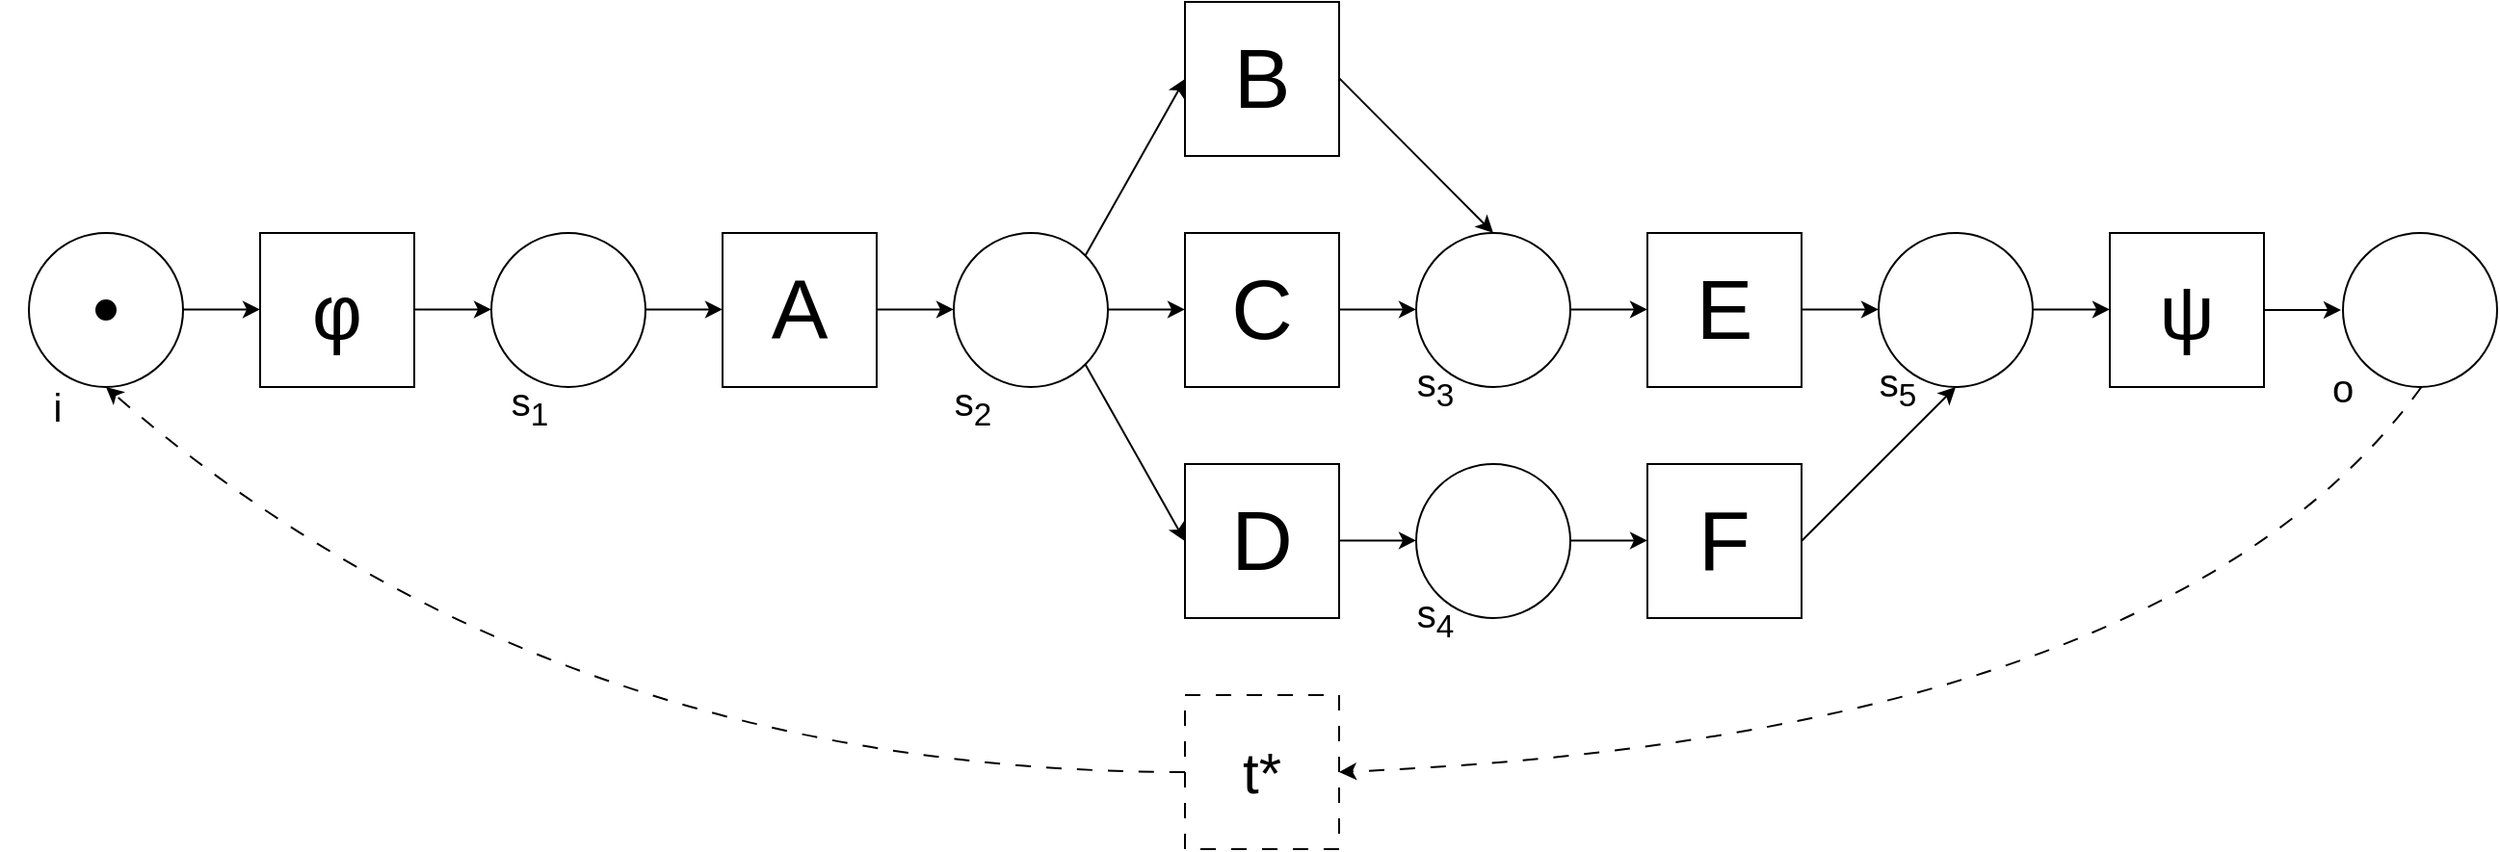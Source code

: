 <mxfile version="24.0.7" type="github">
  <diagram name="Seite-1" id="AIeC6o2E7zESYTgqF4uT">
    <mxGraphModel dx="1687" dy="920" grid="1" gridSize="10" guides="1" tooltips="1" connect="1" arrows="1" fold="1" page="1" pageScale="1" pageWidth="827" pageHeight="1169" math="0" shadow="0">
      <root>
        <mxCell id="0" />
        <mxCell id="1" parent="0" />
        <mxCell id="W5-yfEjw3PZbzGzeQ997-1" value="" style="ellipse;whiteSpace=wrap;html=1;aspect=fixed;" vertex="1" parent="1">
          <mxGeometry x="40" y="240" width="80" height="80" as="geometry" />
        </mxCell>
        <mxCell id="W5-yfEjw3PZbzGzeQ997-2" value="φ" style="rounded=0;whiteSpace=wrap;html=1;fontSize=40;" vertex="1" parent="1">
          <mxGeometry x="160" y="240" width="80" height="80" as="geometry" />
        </mxCell>
        <mxCell id="W5-yfEjw3PZbzGzeQ997-3" value="" style="ellipse;whiteSpace=wrap;html=1;aspect=fixed;" vertex="1" parent="1">
          <mxGeometry x="280" y="240" width="80" height="80" as="geometry" />
        </mxCell>
        <mxCell id="W5-yfEjw3PZbzGzeQ997-4" value="A" style="rounded=0;whiteSpace=wrap;html=1;fontSize=44;" vertex="1" parent="1">
          <mxGeometry x="400" y="240" width="80" height="80" as="geometry" />
        </mxCell>
        <mxCell id="W5-yfEjw3PZbzGzeQ997-5" value="" style="ellipse;whiteSpace=wrap;html=1;aspect=fixed;" vertex="1" parent="1">
          <mxGeometry x="520" y="240" width="80" height="80" as="geometry" />
        </mxCell>
        <mxCell id="W5-yfEjw3PZbzGzeQ997-6" value="B" style="rounded=0;whiteSpace=wrap;html=1;fontSize=44;" vertex="1" parent="1">
          <mxGeometry x="640" y="120" width="80" height="80" as="geometry" />
        </mxCell>
        <mxCell id="W5-yfEjw3PZbzGzeQ997-7" value="C" style="rounded=0;whiteSpace=wrap;html=1;fontSize=44;" vertex="1" parent="1">
          <mxGeometry x="640" y="240" width="80" height="80" as="geometry" />
        </mxCell>
        <mxCell id="W5-yfEjw3PZbzGzeQ997-8" value="D" style="rounded=0;whiteSpace=wrap;html=1;fontSize=44;" vertex="1" parent="1">
          <mxGeometry x="640" y="360" width="80" height="80" as="geometry" />
        </mxCell>
        <mxCell id="W5-yfEjw3PZbzGzeQ997-9" value="" style="ellipse;whiteSpace=wrap;html=1;aspect=fixed;" vertex="1" parent="1">
          <mxGeometry x="760" y="240" width="80" height="80" as="geometry" />
        </mxCell>
        <mxCell id="W5-yfEjw3PZbzGzeQ997-10" value="" style="ellipse;whiteSpace=wrap;html=1;aspect=fixed;" vertex="1" parent="1">
          <mxGeometry x="760" y="360" width="80" height="80" as="geometry" />
        </mxCell>
        <mxCell id="W5-yfEjw3PZbzGzeQ997-11" value="E" style="rounded=0;whiteSpace=wrap;html=1;fontSize=44;" vertex="1" parent="1">
          <mxGeometry x="880" y="240" width="80" height="80" as="geometry" />
        </mxCell>
        <mxCell id="W5-yfEjw3PZbzGzeQ997-12" value="F" style="rounded=0;whiteSpace=wrap;html=1;fontSize=44;" vertex="1" parent="1">
          <mxGeometry x="880" y="360" width="80" height="80" as="geometry" />
        </mxCell>
        <mxCell id="W5-yfEjw3PZbzGzeQ997-13" value="" style="ellipse;whiteSpace=wrap;html=1;aspect=fixed;" vertex="1" parent="1">
          <mxGeometry x="1000" y="240" width="80" height="80" as="geometry" />
        </mxCell>
        <mxCell id="W5-yfEjw3PZbzGzeQ997-14" value="ψ" style="rounded=0;whiteSpace=wrap;html=1;fontSize=40;" vertex="1" parent="1">
          <mxGeometry x="1120" y="240" width="80" height="80" as="geometry" />
        </mxCell>
        <mxCell id="W5-yfEjw3PZbzGzeQ997-15" value="" style="endArrow=classic;html=1;rounded=0;curved=1;exitX=1;exitY=0.5;exitDx=0;exitDy=0;" edge="1" source="W5-yfEjw3PZbzGzeQ997-14" parent="1">
          <mxGeometry width="50" height="50" relative="1" as="geometry">
            <mxPoint x="1260" y="330" as="sourcePoint" />
            <mxPoint x="1240" y="280" as="targetPoint" />
          </mxGeometry>
        </mxCell>
        <mxCell id="W5-yfEjw3PZbzGzeQ997-16" value="" style="ellipse;whiteSpace=wrap;html=1;aspect=fixed;" vertex="1" parent="1">
          <mxGeometry x="1241" y="240" width="80" height="80" as="geometry" />
        </mxCell>
        <mxCell id="W5-yfEjw3PZbzGzeQ997-17" value="" style="ellipse;whiteSpace=wrap;html=1;aspect=fixed;fillColor=#000000;" vertex="1" parent="1">
          <mxGeometry x="75" y="275" width="10" height="10" as="geometry" />
        </mxCell>
        <mxCell id="W5-yfEjw3PZbzGzeQ997-18" value="" style="endArrow=classic;html=1;rounded=0;curved=1;exitX=1;exitY=0.5;exitDx=0;exitDy=0;" edge="1" parent="1">
          <mxGeometry width="50" height="50" relative="1" as="geometry">
            <mxPoint x="720" y="279.71" as="sourcePoint" />
            <mxPoint x="760" y="279.71" as="targetPoint" />
          </mxGeometry>
        </mxCell>
        <mxCell id="W5-yfEjw3PZbzGzeQ997-19" value="" style="endArrow=classic;html=1;rounded=0;curved=1;exitX=1;exitY=0.5;exitDx=0;exitDy=0;" edge="1" parent="1">
          <mxGeometry width="50" height="50" relative="1" as="geometry">
            <mxPoint x="720" y="399.71" as="sourcePoint" />
            <mxPoint x="760" y="399.71" as="targetPoint" />
          </mxGeometry>
        </mxCell>
        <mxCell id="W5-yfEjw3PZbzGzeQ997-20" value="" style="endArrow=classic;html=1;rounded=0;curved=1;exitX=1;exitY=0.5;exitDx=0;exitDy=0;" edge="1" parent="1">
          <mxGeometry width="50" height="50" relative="1" as="geometry">
            <mxPoint x="840" y="399.71" as="sourcePoint" />
            <mxPoint x="880" y="399.71" as="targetPoint" />
          </mxGeometry>
        </mxCell>
        <mxCell id="W5-yfEjw3PZbzGzeQ997-21" value="" style="endArrow=classic;html=1;rounded=0;curved=1;exitX=1;exitY=0.5;exitDx=0;exitDy=0;" edge="1" parent="1">
          <mxGeometry width="50" height="50" relative="1" as="geometry">
            <mxPoint x="840" y="279.71" as="sourcePoint" />
            <mxPoint x="880" y="279.71" as="targetPoint" />
          </mxGeometry>
        </mxCell>
        <mxCell id="W5-yfEjw3PZbzGzeQ997-22" value="" style="endArrow=classic;html=1;rounded=0;curved=1;exitX=1;exitY=0.5;exitDx=0;exitDy=0;" edge="1" parent="1">
          <mxGeometry width="50" height="50" relative="1" as="geometry">
            <mxPoint x="960" y="279.71" as="sourcePoint" />
            <mxPoint x="1000" y="279.71" as="targetPoint" />
          </mxGeometry>
        </mxCell>
        <mxCell id="W5-yfEjw3PZbzGzeQ997-23" value="" style="endArrow=classic;html=1;rounded=0;curved=1;exitX=1;exitY=0.5;exitDx=0;exitDy=0;" edge="1" parent="1">
          <mxGeometry width="50" height="50" relative="1" as="geometry">
            <mxPoint x="1080" y="279.71" as="sourcePoint" />
            <mxPoint x="1120" y="279.71" as="targetPoint" />
          </mxGeometry>
        </mxCell>
        <mxCell id="W5-yfEjw3PZbzGzeQ997-24" value="" style="endArrow=classic;html=1;rounded=0;curved=1;exitX=1;exitY=0.5;exitDx=0;exitDy=0;" edge="1" parent="1">
          <mxGeometry width="50" height="50" relative="1" as="geometry">
            <mxPoint x="600" y="279.71" as="sourcePoint" />
            <mxPoint x="640" y="279.71" as="targetPoint" />
          </mxGeometry>
        </mxCell>
        <mxCell id="W5-yfEjw3PZbzGzeQ997-25" value="" style="endArrow=classic;html=1;rounded=0;curved=1;exitX=1;exitY=0.5;exitDx=0;exitDy=0;" edge="1" parent="1">
          <mxGeometry width="50" height="50" relative="1" as="geometry">
            <mxPoint x="480" y="279.71" as="sourcePoint" />
            <mxPoint x="520" y="279.71" as="targetPoint" />
          </mxGeometry>
        </mxCell>
        <mxCell id="W5-yfEjw3PZbzGzeQ997-26" value="" style="endArrow=classic;html=1;rounded=0;curved=1;exitX=1;exitY=0.5;exitDx=0;exitDy=0;" edge="1" parent="1">
          <mxGeometry width="50" height="50" relative="1" as="geometry">
            <mxPoint x="360" y="279.71" as="sourcePoint" />
            <mxPoint x="400" y="279.71" as="targetPoint" />
          </mxGeometry>
        </mxCell>
        <mxCell id="W5-yfEjw3PZbzGzeQ997-27" value="" style="endArrow=classic;html=1;rounded=0;curved=1;exitX=1;exitY=0.5;exitDx=0;exitDy=0;" edge="1" parent="1">
          <mxGeometry width="50" height="50" relative="1" as="geometry">
            <mxPoint x="240" y="279.71" as="sourcePoint" />
            <mxPoint x="280" y="279.71" as="targetPoint" />
          </mxGeometry>
        </mxCell>
        <mxCell id="W5-yfEjw3PZbzGzeQ997-28" value="" style="endArrow=classic;html=1;rounded=0;curved=1;exitX=1;exitY=0.5;exitDx=0;exitDy=0;" edge="1" parent="1">
          <mxGeometry width="50" height="50" relative="1" as="geometry">
            <mxPoint x="120" y="279.71" as="sourcePoint" />
            <mxPoint x="160" y="279.71" as="targetPoint" />
          </mxGeometry>
        </mxCell>
        <mxCell id="W5-yfEjw3PZbzGzeQ997-29" value="t*" style="rounded=0;whiteSpace=wrap;html=1;dashed=1;dashPattern=8 8;fontSize=30;" vertex="1" parent="1">
          <mxGeometry x="640" y="480" width="80" height="80" as="geometry" />
        </mxCell>
        <mxCell id="W5-yfEjw3PZbzGzeQ997-30" value="" style="endArrow=classic;html=1;rounded=0;curved=1;entryX=1;entryY=0.5;entryDx=0;entryDy=0;exitX=0;exitY=1;exitDx=0;exitDy=0;dashed=1;dashPattern=8 8;" edge="1" parent="1" target="W5-yfEjw3PZbzGzeQ997-29">
          <mxGeometry width="50" height="50" relative="1" as="geometry">
            <mxPoint x="1281.716" y="320" as="sourcePoint" />
            <mxPoint x="750" y="505.216" as="targetPoint" />
            <Array as="points">
              <mxPoint x="1150" y="501.716" />
            </Array>
          </mxGeometry>
        </mxCell>
        <mxCell id="W5-yfEjw3PZbzGzeQ997-31" value="" style="endArrow=classic;html=1;rounded=0;curved=1;entryX=0.5;entryY=1;entryDx=0;entryDy=0;exitX=0;exitY=1;exitDx=0;exitDy=0;dashed=1;dashPattern=8 8;" edge="1" parent="1" target="W5-yfEjw3PZbzGzeQ997-1">
          <mxGeometry width="50" height="50" relative="1" as="geometry">
            <mxPoint x="639.996" y="520" as="sourcePoint" />
            <mxPoint x="78.28" y="720" as="targetPoint" />
            <Array as="points">
              <mxPoint x="310" y="520" />
            </Array>
          </mxGeometry>
        </mxCell>
        <mxCell id="W5-yfEjw3PZbzGzeQ997-32" value="" style="endArrow=classic;html=1;rounded=0;curved=1;exitX=1;exitY=0;exitDx=0;exitDy=0;entryX=0;entryY=0.5;entryDx=0;entryDy=0;" edge="1" parent="1" source="W5-yfEjw3PZbzGzeQ997-5" target="W5-yfEjw3PZbzGzeQ997-6">
          <mxGeometry width="50" height="50" relative="1" as="geometry">
            <mxPoint x="610" y="289.71" as="sourcePoint" />
            <mxPoint x="650" y="289.71" as="targetPoint" />
          </mxGeometry>
        </mxCell>
        <mxCell id="W5-yfEjw3PZbzGzeQ997-33" value="" style="endArrow=classic;html=1;rounded=0;curved=1;exitX=1;exitY=1;exitDx=0;exitDy=0;entryX=0;entryY=0.5;entryDx=0;entryDy=0;" edge="1" parent="1" source="W5-yfEjw3PZbzGzeQ997-5" target="W5-yfEjw3PZbzGzeQ997-8">
          <mxGeometry width="50" height="50" relative="1" as="geometry">
            <mxPoint x="598" y="262" as="sourcePoint" />
            <mxPoint x="650" y="170" as="targetPoint" />
          </mxGeometry>
        </mxCell>
        <mxCell id="W5-yfEjw3PZbzGzeQ997-34" value="" style="endArrow=classic;html=1;rounded=0;curved=1;exitX=1;exitY=0.5;exitDx=0;exitDy=0;entryX=0.5;entryY=1;entryDx=0;entryDy=0;" edge="1" parent="1" source="W5-yfEjw3PZbzGzeQ997-12" target="W5-yfEjw3PZbzGzeQ997-13">
          <mxGeometry width="50" height="50" relative="1" as="geometry">
            <mxPoint x="850" y="409.71" as="sourcePoint" />
            <mxPoint x="890" y="409.71" as="targetPoint" />
          </mxGeometry>
        </mxCell>
        <mxCell id="W5-yfEjw3PZbzGzeQ997-35" value="" style="endArrow=classic;html=1;rounded=0;curved=1;exitX=1;exitY=0.5;exitDx=0;exitDy=0;entryX=0.5;entryY=0;entryDx=0;entryDy=0;" edge="1" parent="1" target="W5-yfEjw3PZbzGzeQ997-9">
          <mxGeometry width="50" height="50" relative="1" as="geometry">
            <mxPoint x="720" y="159.58" as="sourcePoint" />
            <mxPoint x="760" y="159.58" as="targetPoint" />
          </mxGeometry>
        </mxCell>
        <mxCell id="W5-yfEjw3PZbzGzeQ997-36" value="s&lt;sub&gt;1&lt;/sub&gt;" style="text;html=1;strokeColor=none;fillColor=none;align=center;verticalAlign=middle;whiteSpace=wrap;rounded=0;fontSize=20;" vertex="1" parent="1">
          <mxGeometry x="270" y="310" width="60" height="40" as="geometry" />
        </mxCell>
        <mxCell id="W5-yfEjw3PZbzGzeQ997-37" value="i" style="text;html=1;strokeColor=none;fillColor=none;align=center;verticalAlign=middle;whiteSpace=wrap;rounded=0;fontSize=20;" vertex="1" parent="1">
          <mxGeometry x="25" y="310" width="60" height="40" as="geometry" />
        </mxCell>
        <mxCell id="W5-yfEjw3PZbzGzeQ997-38" value="s&lt;sub&gt;2&lt;/sub&gt;" style="text;html=1;strokeColor=none;fillColor=none;align=center;verticalAlign=middle;whiteSpace=wrap;rounded=0;fontSize=20;" vertex="1" parent="1">
          <mxGeometry x="500" y="310" width="60" height="40" as="geometry" />
        </mxCell>
        <mxCell id="W5-yfEjw3PZbzGzeQ997-39" value="s&lt;sub&gt;3&lt;/sub&gt;" style="text;html=1;strokeColor=none;fillColor=none;align=center;verticalAlign=middle;whiteSpace=wrap;rounded=0;fontSize=20;" vertex="1" parent="1">
          <mxGeometry x="740" y="300" width="60" height="40" as="geometry" />
        </mxCell>
        <mxCell id="W5-yfEjw3PZbzGzeQ997-40" value="s&lt;sub&gt;4&lt;/sub&gt;" style="text;html=1;strokeColor=none;fillColor=none;align=center;verticalAlign=middle;whiteSpace=wrap;rounded=0;fontSize=20;" vertex="1" parent="1">
          <mxGeometry x="740" y="420" width="60" height="40" as="geometry" />
        </mxCell>
        <mxCell id="W5-yfEjw3PZbzGzeQ997-41" value="s&lt;sub&gt;5&lt;/sub&gt;" style="text;html=1;strokeColor=none;fillColor=none;align=center;verticalAlign=middle;whiteSpace=wrap;rounded=0;fontSize=20;" vertex="1" parent="1">
          <mxGeometry x="980" y="300" width="60" height="40" as="geometry" />
        </mxCell>
        <mxCell id="W5-yfEjw3PZbzGzeQ997-42" value="o" style="text;html=1;strokeColor=none;fillColor=none;align=center;verticalAlign=middle;whiteSpace=wrap;rounded=0;fontSize=20;" vertex="1" parent="1">
          <mxGeometry x="1211" y="300" width="60" height="40" as="geometry" />
        </mxCell>
      </root>
    </mxGraphModel>
  </diagram>
</mxfile>
